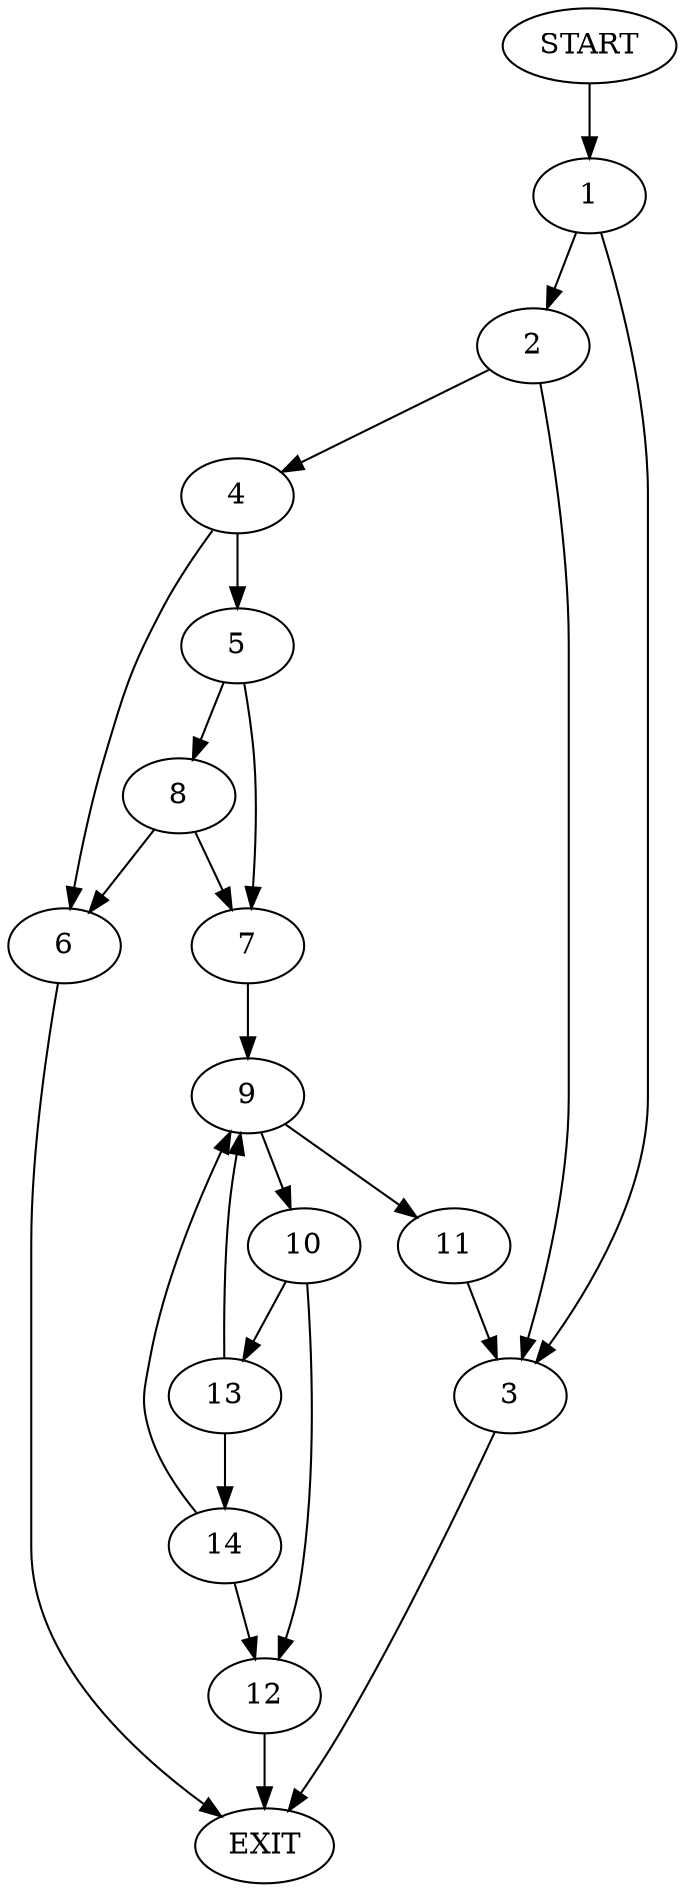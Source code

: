 digraph {
0 [label="START"]
15 [label="EXIT"]
0 -> 1
1 -> 2
1 -> 3
2 -> 4
2 -> 3
3 -> 15
4 -> 5
4 -> 6
6 -> 15
5 -> 7
5 -> 8
7 -> 9
8 -> 7
8 -> 6
9 -> 10
9 -> 11
11 -> 3
10 -> 12
10 -> 13
12 -> 15
13 -> 14
13 -> 9
14 -> 12
14 -> 9
}
